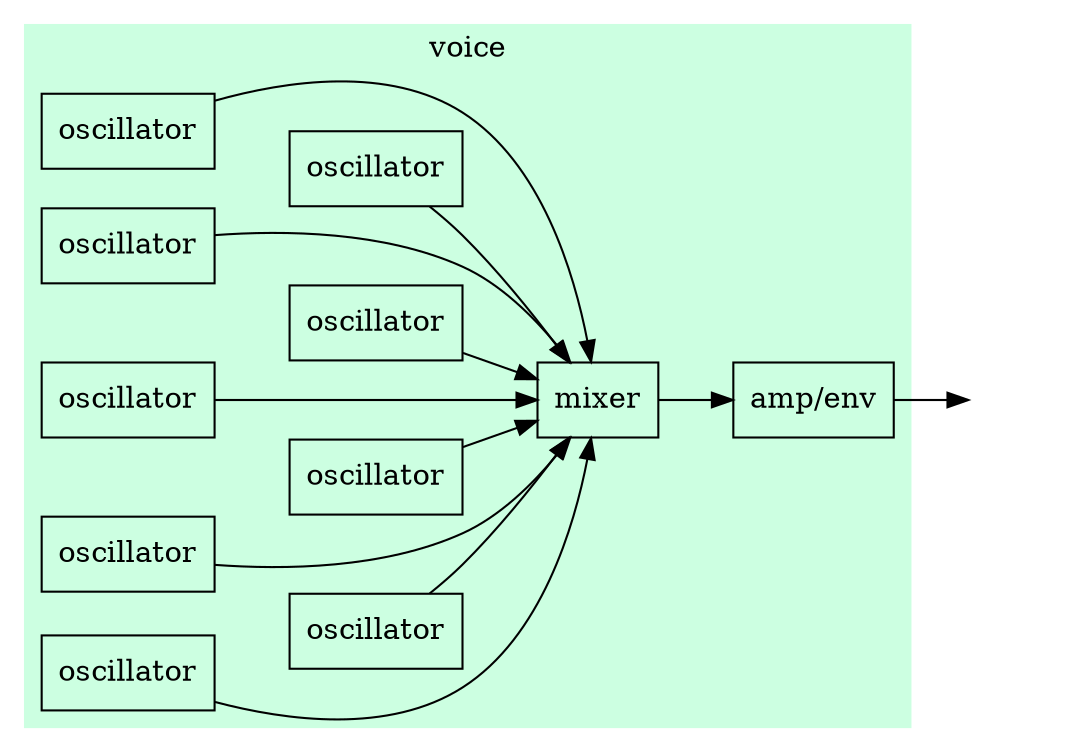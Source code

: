 digraph {
  rankdir=LR;

  subgraph cluster_voice {
    style=filled;
    color="0.4 0.2 1.0";
    label="voice";

    o0 [label="oscillator", shape=box];
    o1 [label="oscillator", shape=box];
    o2 [label="oscillator", shape=box];
    o3 [label="oscillator", shape=box];
    o4 [label="oscillator", shape=box];
    o5 [label="oscillator", shape=box];
    o6 [label="oscillator", shape=box];
    o7 [label="oscillator", shape=box];
    o8 [label="oscillator", shape=box];

    m [label="mixer", shape=box];

    a [label="amp/env", shape=box];

    o0 -> m;
    o1 -> m;
    o2 -> m;
    o3 -> m;
    o4 -> m;
    o5 -> m;
    o6 -> m;
    o7 -> m;
    o8 -> m;

    m -> a;

    /* force a more horizontal layout */
    { rank = same; o0; o2; o4; o6; o8 }
    { rank = same; o1; o3; o5; o7}
    o0 -> o1 [style=invis];
  }

  ao [style=invis];

  a -> ao;
}
